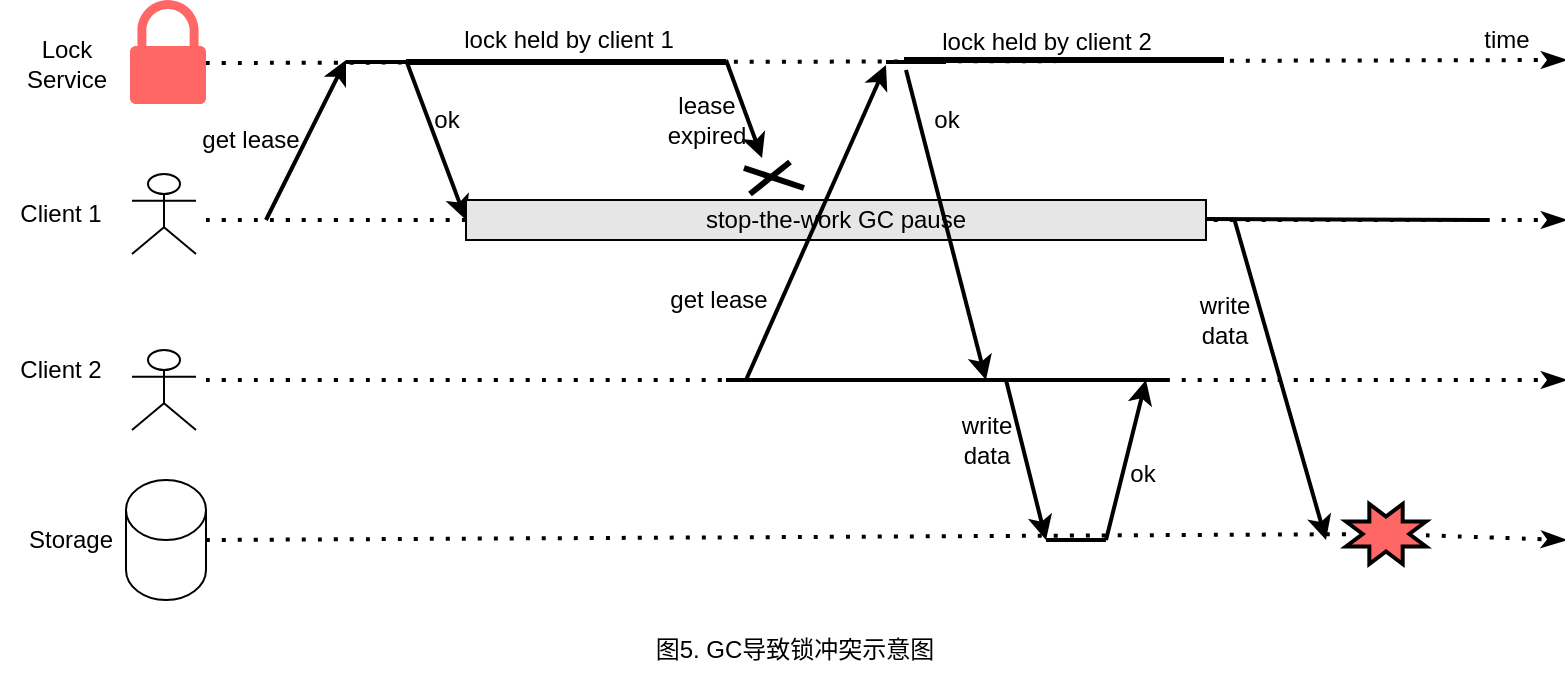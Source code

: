 <mxfile version="20.3.0" type="device"><diagram id="fYXhgw8R_1UEuTzF6adc" name="第 1 页"><mxGraphModel dx="1426" dy="905" grid="1" gridSize="10" guides="1" tooltips="1" connect="1" arrows="1" fold="1" page="1" pageScale="1" pageWidth="827" pageHeight="1169" math="0" shadow="0"><root><mxCell id="0"/><mxCell id="1" parent="0"/><mxCell id="ESlvJYj-BPKyEbNgHp01-1" value="" style="endArrow=classicThin;dashed=1;html=1;dashPattern=1 3;strokeWidth=2;fontColor=#000000;curved=1;endFill=1;" edge="1" parent="1"><mxGeometry width="50" height="50" relative="1" as="geometry"><mxPoint x="120" y="321.5" as="sourcePoint"/><mxPoint x="800" y="320" as="targetPoint"/></mxGeometry></mxCell><mxCell id="ESlvJYj-BPKyEbNgHp01-2" value="" style="sketch=0;pointerEvents=1;shadow=0;dashed=0;html=1;strokeColor=none;labelPosition=center;verticalLabelPosition=bottom;verticalAlign=top;outlineConnect=0;align=center;shape=mxgraph.office.security.lock_protected;fillColor=#FF6666;fillStyle=auto;fontColor=#000000;" vertex="1" parent="1"><mxGeometry x="82" y="290" width="38" height="52" as="geometry"/></mxCell><mxCell id="ESlvJYj-BPKyEbNgHp01-3" value="Lock&lt;br&gt;Service" style="text;html=1;align=center;verticalAlign=middle;resizable=0;points=[];autosize=1;strokeColor=none;fillColor=none;fontColor=#000000;" vertex="1" parent="1"><mxGeometry x="20" y="302" width="60" height="40" as="geometry"/></mxCell><mxCell id="ESlvJYj-BPKyEbNgHp01-4" value="" style="endArrow=classicThin;dashed=1;html=1;dashPattern=1 3;strokeWidth=2;rounded=0;fontColor=#000000;curved=1;endFill=1;" edge="1" parent="1"><mxGeometry width="50" height="50" relative="1" as="geometry"><mxPoint x="120" y="400" as="sourcePoint"/><mxPoint x="800" y="400" as="targetPoint"/></mxGeometry></mxCell><mxCell id="ESlvJYj-BPKyEbNgHp01-5" value="" style="endArrow=classicThin;dashed=1;html=1;dashPattern=1 3;strokeWidth=2;rounded=0;fontColor=#000000;curved=1;endFill=1;" edge="1" parent="1"><mxGeometry width="50" height="50" relative="1" as="geometry"><mxPoint x="120" y="480" as="sourcePoint"/><mxPoint x="800" y="480" as="targetPoint"/></mxGeometry></mxCell><mxCell id="ESlvJYj-BPKyEbNgHp01-6" value="" style="endArrow=classicThin;dashed=1;html=1;dashPattern=1 3;strokeWidth=2;rounded=0;fontColor=#000000;curved=1;startArrow=none;endFill=1;" edge="1" parent="1" source="ESlvJYj-BPKyEbNgHp01-49"><mxGeometry width="50" height="50" relative="1" as="geometry"><mxPoint x="120" y="560" as="sourcePoint"/><mxPoint x="800" y="560" as="targetPoint"/></mxGeometry></mxCell><mxCell id="ESlvJYj-BPKyEbNgHp01-7" value="" style="shape=cylinder3;whiteSpace=wrap;html=1;boundedLbl=1;backgroundOutline=1;size=15;fillStyle=auto;strokeColor=#000000;fontColor=#000000;fillColor=#FFFFFF;" vertex="1" parent="1"><mxGeometry x="80" y="530" width="40" height="60" as="geometry"/></mxCell><mxCell id="ESlvJYj-BPKyEbNgHp01-8" value="Storage" style="text;html=1;align=center;verticalAlign=middle;resizable=0;points=[];autosize=1;strokeColor=none;fillColor=none;fontColor=#000000;" vertex="1" parent="1"><mxGeometry x="17" y="545" width="70" height="30" as="geometry"/></mxCell><mxCell id="ESlvJYj-BPKyEbNgHp01-9" value="" style="shape=umlActor;verticalLabelPosition=bottom;verticalAlign=top;html=1;outlineConnect=0;fillStyle=auto;strokeColor=#000000;fontColor=#000000;fillColor=#FFFFFF;" vertex="1" parent="1"><mxGeometry x="83" y="377" width="32" height="40" as="geometry"/></mxCell><mxCell id="ESlvJYj-BPKyEbNgHp01-10" value="" style="shape=umlActor;verticalLabelPosition=bottom;verticalAlign=top;html=1;outlineConnect=0;fillStyle=auto;strokeColor=#000000;fontColor=#000000;fillColor=#FFFFFF;" vertex="1" parent="1"><mxGeometry x="83" y="465" width="32" height="40" as="geometry"/></mxCell><mxCell id="ESlvJYj-BPKyEbNgHp01-12" value="Client 1" style="text;html=1;align=center;verticalAlign=middle;resizable=0;points=[];autosize=1;strokeColor=none;fillColor=none;fontColor=#000000;" vertex="1" parent="1"><mxGeometry x="17" y="382" width="60" height="30" as="geometry"/></mxCell><mxCell id="ESlvJYj-BPKyEbNgHp01-13" value="Client 2" style="text;html=1;align=center;verticalAlign=middle;resizable=0;points=[];autosize=1;strokeColor=none;fillColor=none;fontColor=#000000;" vertex="1" parent="1"><mxGeometry x="17" y="460" width="60" height="30" as="geometry"/></mxCell><mxCell id="ESlvJYj-BPKyEbNgHp01-20" value="" style="endArrow=classic;html=1;rounded=0;fontColor=#000000;curved=1;strokeWidth=2;" edge="1" parent="1"><mxGeometry width="50" height="50" relative="1" as="geometry"><mxPoint x="150" y="400" as="sourcePoint"/><mxPoint x="190" y="320" as="targetPoint"/></mxGeometry></mxCell><mxCell id="ESlvJYj-BPKyEbNgHp01-21" value="get lease" style="text;html=1;align=center;verticalAlign=middle;resizable=0;points=[];autosize=1;strokeColor=none;fillColor=none;fontColor=#000000;" vertex="1" parent="1"><mxGeometry x="107" y="345" width="70" height="30" as="geometry"/></mxCell><mxCell id="ESlvJYj-BPKyEbNgHp01-22" value="" style="endArrow=classic;html=1;rounded=0;fontColor=#000000;curved=1;strokeWidth=2;" edge="1" parent="1"><mxGeometry width="50" height="50" relative="1" as="geometry"><mxPoint x="220" y="320" as="sourcePoint"/><mxPoint x="250" y="400" as="targetPoint"/></mxGeometry></mxCell><mxCell id="ESlvJYj-BPKyEbNgHp01-23" value="ok" style="text;html=1;align=center;verticalAlign=middle;resizable=0;points=[];autosize=1;strokeColor=none;fillColor=none;fontColor=#000000;" vertex="1" parent="1"><mxGeometry x="220" y="335" width="40" height="30" as="geometry"/></mxCell><mxCell id="ESlvJYj-BPKyEbNgHp01-24" value="" style="endArrow=none;html=1;rounded=0;fontColor=#000000;curved=1;strokeWidth=3;" edge="1" parent="1"><mxGeometry width="50" height="50" relative="1" as="geometry"><mxPoint x="220" y="321" as="sourcePoint"/><mxPoint x="380" y="321" as="targetPoint"/></mxGeometry></mxCell><mxCell id="ESlvJYj-BPKyEbNgHp01-25" value="lock held by client 1" style="text;html=1;align=center;verticalAlign=middle;resizable=0;points=[];autosize=1;strokeColor=none;fillColor=none;fontColor=#000000;" vertex="1" parent="1"><mxGeometry x="236" y="295" width="130" height="30" as="geometry"/></mxCell><mxCell id="ESlvJYj-BPKyEbNgHp01-26" value="stop-the-work GC pause" style="rounded=0;whiteSpace=wrap;html=1;fillStyle=auto;strokeColor=#000000;fontColor=#000000;fillColor=#E6E6E6;" vertex="1" parent="1"><mxGeometry x="250" y="390" width="370" height="20" as="geometry"/></mxCell><mxCell id="ESlvJYj-BPKyEbNgHp01-27" value="" style="endArrow=none;html=1;rounded=0;strokeWidth=2;fontColor=#000000;curved=1;" edge="1" parent="1"><mxGeometry width="50" height="50" relative="1" as="geometry"><mxPoint x="190" y="321" as="sourcePoint"/><mxPoint x="220" y="321" as="targetPoint"/></mxGeometry></mxCell><mxCell id="ESlvJYj-BPKyEbNgHp01-28" value="" style="endArrow=classic;html=1;rounded=0;strokeWidth=2;fontColor=#000000;curved=1;entryX=0.967;entryY=0.975;entryDx=0;entryDy=0;entryPerimeter=0;" edge="1" parent="1" target="ESlvJYj-BPKyEbNgHp01-29"><mxGeometry width="50" height="50" relative="1" as="geometry"><mxPoint x="380" y="320" as="sourcePoint"/><mxPoint x="400" y="380" as="targetPoint"/></mxGeometry></mxCell><mxCell id="ESlvJYj-BPKyEbNgHp01-29" value="lease&lt;br&gt;expired" style="text;html=1;align=center;verticalAlign=middle;resizable=0;points=[];autosize=1;strokeColor=none;fillColor=none;fontColor=#000000;strokeWidth=2;" vertex="1" parent="1"><mxGeometry x="340" y="330" width="60" height="40" as="geometry"/></mxCell><mxCell id="ESlvJYj-BPKyEbNgHp01-30" value="" style="endArrow=none;html=1;rounded=0;strokeWidth=3;fontColor=#000000;curved=1;" edge="1" parent="1"><mxGeometry width="50" height="50" relative="1" as="geometry"><mxPoint x="392" y="387" as="sourcePoint"/><mxPoint x="412" y="371" as="targetPoint"/></mxGeometry></mxCell><mxCell id="ESlvJYj-BPKyEbNgHp01-32" value="" style="endArrow=none;html=1;rounded=0;strokeWidth=3;fontColor=#000000;curved=1;" edge="1" parent="1"><mxGeometry width="50" height="50" relative="1" as="geometry"><mxPoint x="389" y="374" as="sourcePoint"/><mxPoint x="419" y="384" as="targetPoint"/></mxGeometry></mxCell><mxCell id="ESlvJYj-BPKyEbNgHp01-33" value="" style="endArrow=classic;html=1;rounded=0;strokeWidth=2;fontColor=#000000;curved=1;" edge="1" parent="1"><mxGeometry width="50" height="50" relative="1" as="geometry"><mxPoint x="390" y="480" as="sourcePoint"/><mxPoint x="460" y="322.5" as="targetPoint"/></mxGeometry></mxCell><mxCell id="ESlvJYj-BPKyEbNgHp01-34" value="get lease" style="text;html=1;align=center;verticalAlign=middle;resizable=0;points=[];autosize=1;strokeColor=none;fillColor=none;fontColor=#000000;" vertex="1" parent="1"><mxGeometry x="341" y="425" width="70" height="30" as="geometry"/></mxCell><mxCell id="ESlvJYj-BPKyEbNgHp01-35" value="" style="endArrow=classic;html=1;rounded=0;strokeWidth=2;fontColor=#000000;curved=1;" edge="1" parent="1"><mxGeometry width="50" height="50" relative="1" as="geometry"><mxPoint x="470" y="325" as="sourcePoint"/><mxPoint x="510" y="480" as="targetPoint"/></mxGeometry></mxCell><mxCell id="ESlvJYj-BPKyEbNgHp01-36" value="ok" style="text;html=1;align=center;verticalAlign=middle;resizable=0;points=[];autosize=1;strokeColor=none;fillColor=none;fontColor=#000000;" vertex="1" parent="1"><mxGeometry x="470" y="335" width="40" height="30" as="geometry"/></mxCell><mxCell id="ESlvJYj-BPKyEbNgHp01-37" value="" style="endArrow=none;html=1;rounded=0;fontColor=#000000;curved=1;strokeWidth=3;" edge="1" parent="1"><mxGeometry width="50" height="50" relative="1" as="geometry"><mxPoint x="469" y="320" as="sourcePoint"/><mxPoint x="629" y="320" as="targetPoint"/></mxGeometry></mxCell><mxCell id="ESlvJYj-BPKyEbNgHp01-38" value="" style="endArrow=none;html=1;rounded=0;strokeWidth=2;fontColor=#000000;curved=1;" edge="1" parent="1"><mxGeometry width="50" height="50" relative="1" as="geometry"><mxPoint x="460" y="321" as="sourcePoint"/><mxPoint x="490" y="321" as="targetPoint"/></mxGeometry></mxCell><mxCell id="ESlvJYj-BPKyEbNgHp01-39" value="lock held by client 2" style="text;html=1;align=center;verticalAlign=middle;resizable=0;points=[];autosize=1;strokeColor=none;fillColor=none;fontColor=#000000;" vertex="1" parent="1"><mxGeometry x="475" y="296" width="130" height="30" as="geometry"/></mxCell><mxCell id="ESlvJYj-BPKyEbNgHp01-40" value="" style="endArrow=none;html=1;rounded=0;strokeWidth=2;fontColor=#000000;curved=1;" edge="1" parent="1"><mxGeometry width="50" height="50" relative="1" as="geometry"><mxPoint x="380" y="480" as="sourcePoint"/><mxPoint x="600" y="480" as="targetPoint"/></mxGeometry></mxCell><mxCell id="ESlvJYj-BPKyEbNgHp01-41" value="" style="endArrow=classic;html=1;rounded=0;strokeWidth=2;fontColor=#000000;curved=1;" edge="1" parent="1"><mxGeometry width="50" height="50" relative="1" as="geometry"><mxPoint x="520" y="480" as="sourcePoint"/><mxPoint x="540" y="560" as="targetPoint"/></mxGeometry></mxCell><mxCell id="ESlvJYj-BPKyEbNgHp01-42" value="" style="endArrow=none;html=1;rounded=0;strokeWidth=2;fontColor=#000000;curved=1;" edge="1" parent="1"><mxGeometry width="50" height="50" relative="1" as="geometry"><mxPoint x="540" y="560" as="sourcePoint"/><mxPoint x="570" y="560" as="targetPoint"/></mxGeometry></mxCell><mxCell id="ESlvJYj-BPKyEbNgHp01-43" value="" style="endArrow=classic;html=1;rounded=0;strokeWidth=2;fontColor=#000000;curved=1;" edge="1" parent="1"><mxGeometry width="50" height="50" relative="1" as="geometry"><mxPoint x="570" y="560" as="sourcePoint"/><mxPoint x="590" y="480" as="targetPoint"/></mxGeometry></mxCell><mxCell id="ESlvJYj-BPKyEbNgHp01-44" value="write&lt;br&gt;data" style="text;html=1;align=center;verticalAlign=middle;resizable=0;points=[];autosize=1;strokeColor=none;fillColor=none;fontColor=#000000;" vertex="1" parent="1"><mxGeometry x="485" y="490" width="50" height="40" as="geometry"/></mxCell><mxCell id="ESlvJYj-BPKyEbNgHp01-45" value="ok" style="text;html=1;align=center;verticalAlign=middle;resizable=0;points=[];autosize=1;strokeColor=none;fillColor=none;fontColor=#000000;" vertex="1" parent="1"><mxGeometry x="568" y="512" width="40" height="30" as="geometry"/></mxCell><mxCell id="ESlvJYj-BPKyEbNgHp01-46" value="" style="endArrow=none;html=1;rounded=0;strokeWidth=2;fontColor=#000000;curved=1;" edge="1" parent="1"><mxGeometry width="50" height="50" relative="1" as="geometry"><mxPoint x="620" y="399.5" as="sourcePoint"/><mxPoint x="760" y="400" as="targetPoint"/></mxGeometry></mxCell><mxCell id="ESlvJYj-BPKyEbNgHp01-47" value="" style="endArrow=classic;html=1;rounded=0;strokeWidth=2;fontColor=#000000;curved=1;" edge="1" parent="1"><mxGeometry width="50" height="50" relative="1" as="geometry"><mxPoint x="634" y="399" as="sourcePoint"/><mxPoint x="680" y="560" as="targetPoint"/></mxGeometry></mxCell><mxCell id="ESlvJYj-BPKyEbNgHp01-48" value="write&lt;br&gt;data" style="text;html=1;align=center;verticalAlign=middle;resizable=0;points=[];autosize=1;strokeColor=none;fillColor=none;fontColor=#000000;" vertex="1" parent="1"><mxGeometry x="604" y="430" width="50" height="40" as="geometry"/></mxCell><mxCell id="ESlvJYj-BPKyEbNgHp01-49" value="" style="verticalLabelPosition=bottom;verticalAlign=top;html=1;shape=mxgraph.basic.8_point_star;fillStyle=auto;strokeColor=#000000;strokeWidth=2;fontColor=#000000;fillColor=#FF6666;" vertex="1" parent="1"><mxGeometry x="690" y="542" width="40" height="30" as="geometry"/></mxCell><mxCell id="ESlvJYj-BPKyEbNgHp01-50" value="" style="endArrow=none;dashed=1;html=1;dashPattern=1 3;strokeWidth=2;rounded=0;fontColor=#000000;curved=1;" edge="1" parent="1" target="ESlvJYj-BPKyEbNgHp01-49"><mxGeometry width="50" height="50" relative="1" as="geometry"><mxPoint x="120" y="560" as="sourcePoint"/><mxPoint x="800" y="560" as="targetPoint"/></mxGeometry></mxCell><mxCell id="ESlvJYj-BPKyEbNgHp01-51" value="time" style="text;html=1;align=center;verticalAlign=middle;resizable=0;points=[];autosize=1;strokeColor=none;fillColor=none;fontColor=#000000;" vertex="1" parent="1"><mxGeometry x="745" y="295" width="50" height="30" as="geometry"/></mxCell><mxCell id="ESlvJYj-BPKyEbNgHp01-52" value="图5. GC导致锁冲突示意图" style="text;html=1;align=center;verticalAlign=middle;resizable=0;points=[];autosize=1;strokeColor=none;fillColor=none;fontColor=#000000;" vertex="1" parent="1"><mxGeometry x="334" y="600" width="160" height="30" as="geometry"/></mxCell></root></mxGraphModel></diagram></mxfile>